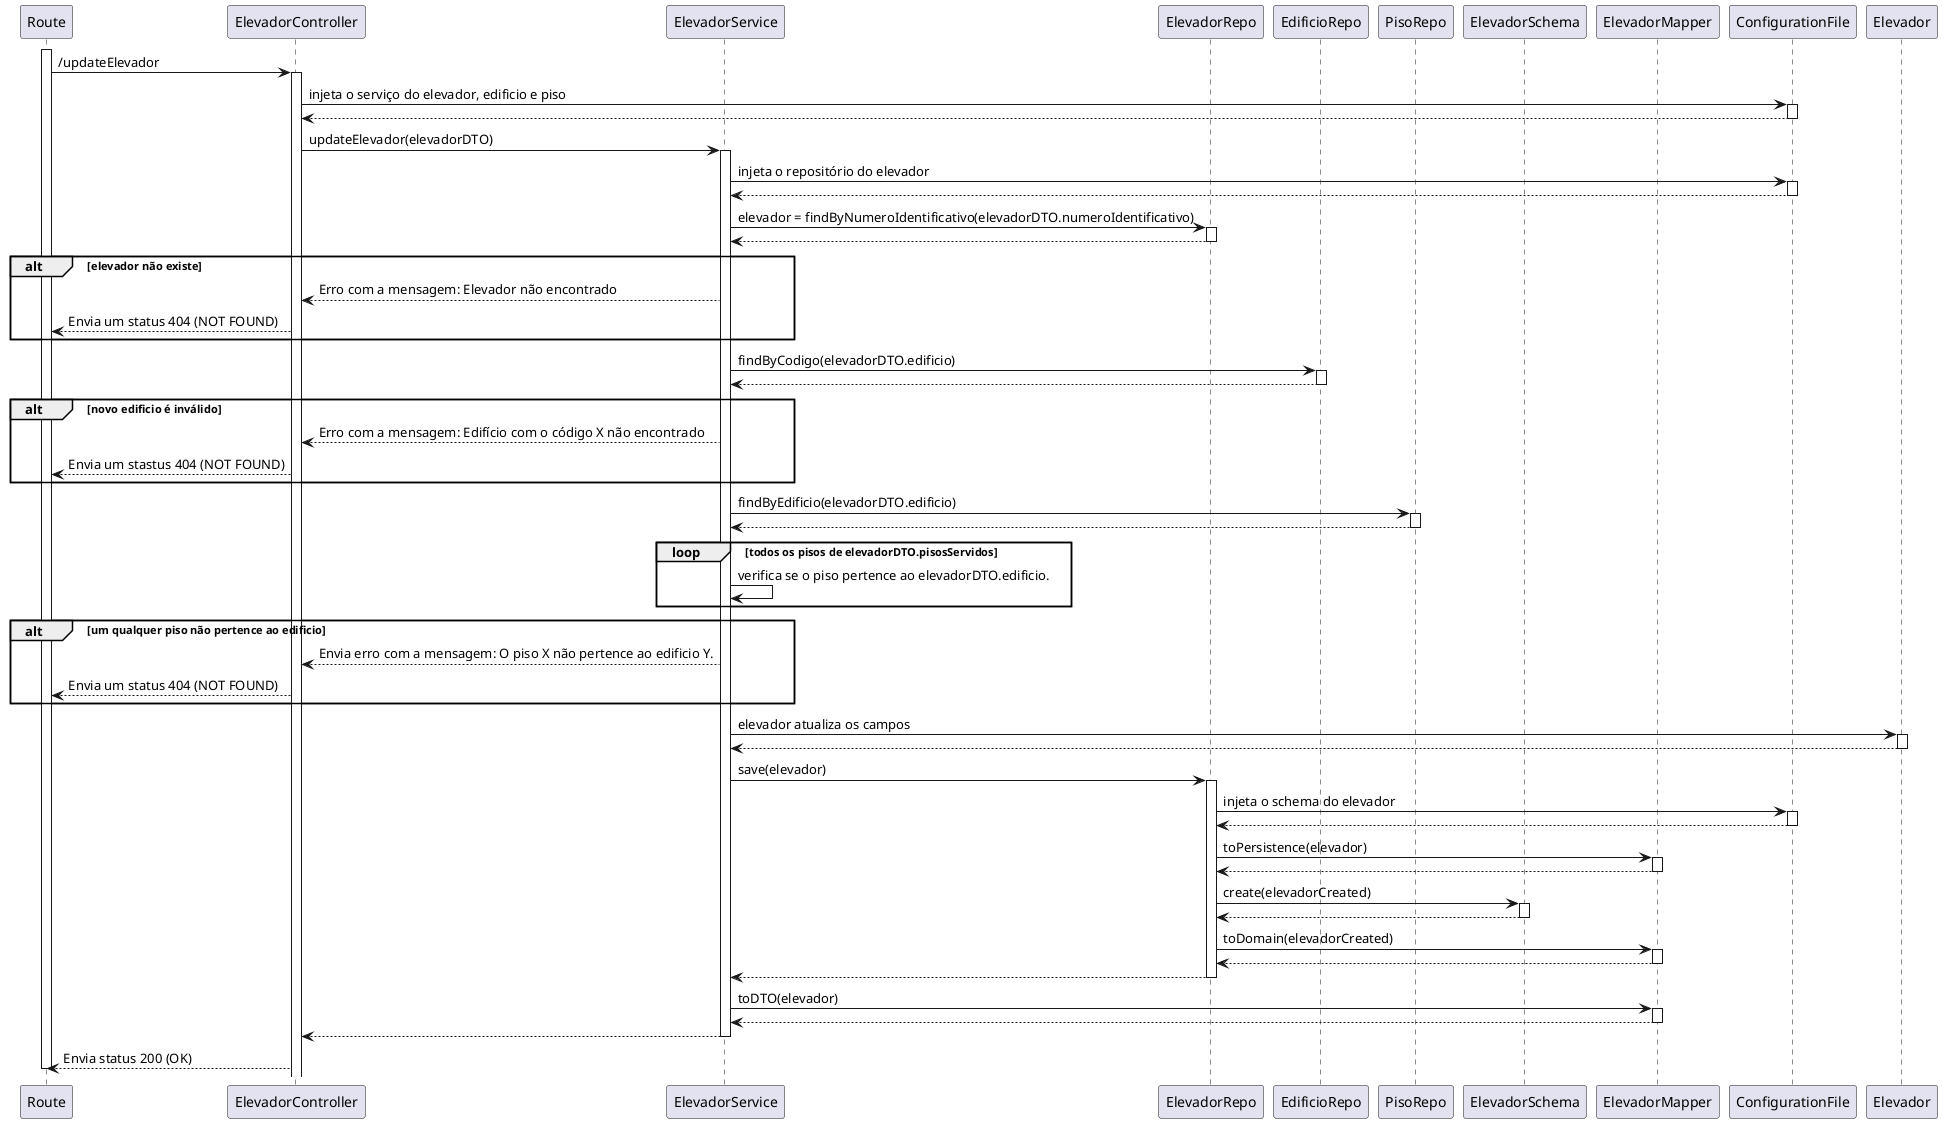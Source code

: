 @startuml sd

participant Route as route
participant ElevadorController as ctrl
participant ElevadorService as svc
participant ElevadorRepo as repoEle
participant EdificioRepo as repoEdi
participant PisoRepo as repoPis
participant ElevadorSchema as schema
participant ElevadorMapper as mapper
participant ConfigurationFile as conf
participant Elevador as model

activate route
route -> ctrl : /updateElevador
activate ctrl
ctrl -> conf : injeta o serviço do elevador, edificio e piso
activate conf
conf --> ctrl
deactivate conf
ctrl -> svc : updateElevador(elevadorDTO)
activate svc
svc -> conf : injeta o repositório do elevador
activate conf
conf --> svc
deactivate conf
svc -> repoEle : elevador = findByNumeroIdentificativo(elevadorDTO.numeroIdentificativo)
activate repoEle
repoEle --> svc
deactivate repoEle
alt elevador não existe
    svc --> ctrl : Erro com a mensagem: Elevador não encontrado
    ctrl --> route : Envia um status 404 (NOT FOUND)
end
svc -> repoEdi : findByCodigo(elevadorDTO.edificio)
activate repoEdi
repoEdi --> svc
deactivate repoEdi
alt novo edificio é inválido
    svc --> ctrl : Erro com a mensagem: Edifício com o código X não encontrado
    ctrl --> route : Envia um stastus 404 (NOT FOUND)
end
svc -> repoPis : findByEdificio(elevadorDTO.edificio)
activate repoPis
repoPis --> svc
deactivate repoPis
loop todos os pisos de elevadorDTO.pisosServidos
    svc -> svc : verifica se o piso pertence ao elevadorDTO.edificio.
end
alt um qualquer piso não pertence ao edificio
    svc --> ctrl : Envia erro com a mensagem: O piso X não pertence ao edificio Y.
    ctrl --> route : Envia um status 404 (NOT FOUND)
end
svc -> model : elevador atualiza os campos
activate model
model --> svc
deactivate model
svc -> repoEle : save(elevador)
activate repoEle
repoEle -> conf : injeta o schema do elevador
activate conf
conf --> repoEle
deactivate conf
repoEle -> mapper : toPersistence(elevador)
activate mapper
mapper --> repoEle
deactivate mapper
repoEle -> schema : create(elevadorCreated)
activate schema
schema --> repoEle
deactivate schema
repoEle -> mapper : toDomain(elevadorCreated)
activate mapper
mapper --> repoEle
deactivate mapper
repoEle --> svc
deactivate repoEle
svc -> mapper : toDTO(elevador)
activate mapper
mapper --> svc
deactivate mapper
svc --> ctrl
deactivate svc
ctrl --> route : Envia status 200 (OK)
deactivate route




@enduml